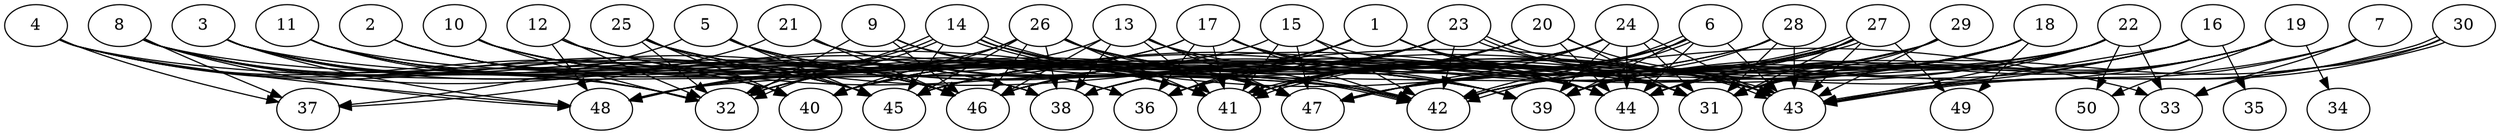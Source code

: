 // DAG automatically generated by daggen at Thu Oct  3 14:07:58 2019
// ./daggen --dot -n 50 --ccr 0.4 --fat 0.9 --regular 0.9 --density 0.6 --mindata 5242880 --maxdata 52428800 
digraph G {
  1 [size="125178880", alpha="0.14", expect_size="50071552"] 
  1 -> 31 [size ="50071552"]
  1 -> 36 [size ="50071552"]
  1 -> 40 [size ="50071552"]
  1 -> 43 [size ="50071552"]
  1 -> 44 [size ="50071552"]
  1 -> 45 [size ="50071552"]
  1 -> 46 [size ="50071552"]
  2 [size="63413760", alpha="0.09", expect_size="25365504"] 
  2 -> 36 [size ="25365504"]
  2 -> 38 [size ="25365504"]
  2 -> 41 [size ="25365504"]
  2 -> 45 [size ="25365504"]
  2 -> 46 [size ="25365504"]
  3 [size="55104000", alpha="0.11", expect_size="22041600"] 
  3 -> 32 [size ="22041600"]
  3 -> 36 [size ="22041600"]
  3 -> 42 [size ="22041600"]
  3 -> 45 [size ="22041600"]
  3 -> 46 [size ="22041600"]
  3 -> 48 [size ="22041600"]
  4 [size="99166720", alpha="0.18", expect_size="39666688"] 
  4 -> 37 [size ="39666688"]
  4 -> 40 [size ="39666688"]
  4 -> 42 [size ="39666688"]
  4 -> 45 [size ="39666688"]
  4 -> 46 [size ="39666688"]
  4 -> 48 [size ="39666688"]
  5 [size="54238720", alpha="0.09", expect_size="21695488"] 
  5 -> 37 [size ="21695488"]
  5 -> 39 [size ="21695488"]
  5 -> 41 [size ="21695488"]
  5 -> 42 [size ="21695488"]
  5 -> 45 [size ="21695488"]
  5 -> 46 [size ="21695488"]
  6 [size="40186880", alpha="0.12", expect_size="16074752"] 
  6 -> 39 [size ="16074752"]
  6 -> 41 [size ="16074752"]
  6 -> 42 [size ="16074752"]
  6 -> 42 [size ="16074752"]
  6 -> 43 [size ="16074752"]
  6 -> 44 [size ="16074752"]
  6 -> 46 [size ="16074752"]
  6 -> 47 [size ="16074752"]
  7 [size="72491520", alpha="0.18", expect_size="28996608"] 
  7 -> 33 [size ="28996608"]
  7 -> 43 [size ="28996608"]
  7 -> 44 [size ="28996608"]
  8 [size="56742400", alpha="0.09", expect_size="22696960"] 
  8 -> 32 [size ="22696960"]
  8 -> 37 [size ="22696960"]
  8 -> 40 [size ="22696960"]
  8 -> 41 [size ="22696960"]
  8 -> 44 [size ="22696960"]
  8 -> 45 [size ="22696960"]
  8 -> 48 [size ="22696960"]
  9 [size="63682560", alpha="0.17", expect_size="25473024"] 
  9 -> 32 [size ="25473024"]
  9 -> 41 [size ="25473024"]
  9 -> 44 [size ="25473024"]
  9 -> 46 [size ="25473024"]
  9 -> 47 [size ="25473024"]
  10 [size="32650240", alpha="0.00", expect_size="13060096"] 
  10 -> 32 [size ="13060096"]
  10 -> 38 [size ="13060096"]
  10 -> 41 [size ="13060096"]
  10 -> 46 [size ="13060096"]
  10 -> 47 [size ="13060096"]
  11 [size="105098240", alpha="0.03", expect_size="42039296"] 
  11 -> 31 [size ="42039296"]
  11 -> 32 [size ="42039296"]
  11 -> 38 [size ="42039296"]
  11 -> 40 [size ="42039296"]
  11 -> 46 [size ="42039296"]
  12 [size="68234240", alpha="0.02", expect_size="27293696"] 
  12 -> 32 [size ="27293696"]
  12 -> 39 [size ="27293696"]
  12 -> 41 [size ="27293696"]
  12 -> 47 [size ="27293696"]
  12 -> 48 [size ="27293696"]
  13 [size="122360320", alpha="0.12", expect_size="48944128"] 
  13 -> 31 [size ="48944128"]
  13 -> 32 [size ="48944128"]
  13 -> 38 [size ="48944128"]
  13 -> 41 [size ="48944128"]
  13 -> 42 [size ="48944128"]
  13 -> 46 [size ="48944128"]
  13 -> 47 [size ="48944128"]
  14 [size="71439360", alpha="0.12", expect_size="28575744"] 
  14 -> 32 [size ="28575744"]
  14 -> 32 [size ="28575744"]
  14 -> 33 [size ="28575744"]
  14 -> 42 [size ="28575744"]
  14 -> 42 [size ="28575744"]
  14 -> 43 [size ="28575744"]
  14 -> 45 [size ="28575744"]
  14 -> 47 [size ="28575744"]
  14 -> 48 [size ="28575744"]
  15 [size="60413440", alpha="0.11", expect_size="24165376"] 
  15 -> 31 [size ="24165376"]
  15 -> 32 [size ="24165376"]
  15 -> 41 [size ="24165376"]
  15 -> 42 [size ="24165376"]
  15 -> 47 [size ="24165376"]
  16 [size="114880000", alpha="0.18", expect_size="45952000"] 
  16 -> 31 [size ="45952000"]
  16 -> 35 [size ="45952000"]
  16 -> 42 [size ="45952000"]
  16 -> 43 [size ="45952000"]
  16 -> 44 [size ="45952000"]
  16 -> 47 [size ="45952000"]
  17 [size="66385920", alpha="0.00", expect_size="26554368"] 
  17 -> 31 [size ="26554368"]
  17 -> 32 [size ="26554368"]
  17 -> 36 [size ="26554368"]
  17 -> 39 [size ="26554368"]
  17 -> 41 [size ="26554368"]
  17 -> 42 [size ="26554368"]
  17 -> 44 [size ="26554368"]
  17 -> 48 [size ="26554368"]
  18 [size="54438400", alpha="0.11", expect_size="21775360"] 
  18 -> 31 [size ="21775360"]
  18 -> 39 [size ="21775360"]
  18 -> 41 [size ="21775360"]
  18 -> 42 [size ="21775360"]
  18 -> 44 [size ="21775360"]
  18 -> 46 [size ="21775360"]
  18 -> 47 [size ="21775360"]
  18 -> 49 [size ="21775360"]
  19 [size="109998080", alpha="0.09", expect_size="43999232"] 
  19 -> 31 [size ="43999232"]
  19 -> 34 [size ="43999232"]
  19 -> 39 [size ="43999232"]
  19 -> 42 [size ="43999232"]
  19 -> 44 [size ="43999232"]
  19 -> 50 [size ="43999232"]
  20 [size="93422080", alpha="0.14", expect_size="37368832"] 
  20 -> 31 [size ="37368832"]
  20 -> 38 [size ="37368832"]
  20 -> 40 [size ="37368832"]
  20 -> 41 [size ="37368832"]
  20 -> 43 [size ="37368832"]
  20 -> 44 [size ="37368832"]
  20 -> 46 [size ="37368832"]
  21 [size="95692800", alpha="0.18", expect_size="38277120"] 
  21 -> 37 [size ="38277120"]
  21 -> 39 [size ="38277120"]
  21 -> 44 [size ="38277120"]
  21 -> 46 [size ="38277120"]
  22 [size="115645440", alpha="0.11", expect_size="46258176"] 
  22 -> 31 [size ="46258176"]
  22 -> 33 [size ="46258176"]
  22 -> 36 [size ="46258176"]
  22 -> 39 [size ="46258176"]
  22 -> 40 [size ="46258176"]
  22 -> 42 [size ="46258176"]
  22 -> 43 [size ="46258176"]
  22 -> 44 [size ="46258176"]
  22 -> 48 [size ="46258176"]
  22 -> 50 [size ="46258176"]
  23 [size="129223680", alpha="0.11", expect_size="51689472"] 
  23 -> 31 [size ="51689472"]
  23 -> 32 [size ="51689472"]
  23 -> 36 [size ="51689472"]
  23 -> 40 [size ="51689472"]
  23 -> 42 [size ="51689472"]
  23 -> 43 [size ="51689472"]
  23 -> 43 [size ="51689472"]
  23 -> 45 [size ="51689472"]
  24 [size="83240960", alpha="0.05", expect_size="33296384"] 
  24 -> 31 [size ="33296384"]
  24 -> 39 [size ="33296384"]
  24 -> 41 [size ="33296384"]
  24 -> 43 [size ="33296384"]
  24 -> 44 [size ="33296384"]
  24 -> 45 [size ="33296384"]
  24 -> 46 [size ="33296384"]
  24 -> 47 [size ="33296384"]
  25 [size="35758080", alpha="0.07", expect_size="14303232"] 
  25 -> 32 [size ="14303232"]
  25 -> 40 [size ="14303232"]
  25 -> 41 [size ="14303232"]
  25 -> 43 [size ="14303232"]
  25 -> 45 [size ="14303232"]
  25 -> 47 [size ="14303232"]
  26 [size="99957760", alpha="0.13", expect_size="39983104"] 
  26 -> 38 [size ="39983104"]
  26 -> 39 [size ="39983104"]
  26 -> 40 [size ="39983104"]
  26 -> 41 [size ="39983104"]
  26 -> 43 [size ="39983104"]
  26 -> 44 [size ="39983104"]
  26 -> 45 [size ="39983104"]
  26 -> 46 [size ="39983104"]
  26 -> 47 [size ="39983104"]
  26 -> 48 [size ="39983104"]
  27 [size="89896960", alpha="0.09", expect_size="35958784"] 
  27 -> 31 [size ="35958784"]
  27 -> 38 [size ="35958784"]
  27 -> 41 [size ="35958784"]
  27 -> 41 [size ="35958784"]
  27 -> 42 [size ="35958784"]
  27 -> 43 [size ="35958784"]
  27 -> 44 [size ="35958784"]
  27 -> 45 [size ="35958784"]
  27 -> 47 [size ="35958784"]
  27 -> 49 [size ="35958784"]
  28 [size="92421120", alpha="0.13", expect_size="36968448"] 
  28 -> 31 [size ="36968448"]
  28 -> 38 [size ="36968448"]
  28 -> 39 [size ="36968448"]
  28 -> 43 [size ="36968448"]
  28 -> 46 [size ="36968448"]
  29 [size="41469440", alpha="0.05", expect_size="16587776"] 
  29 -> 31 [size ="16587776"]
  29 -> 39 [size ="16587776"]
  29 -> 41 [size ="16587776"]
  29 -> 43 [size ="16587776"]
  29 -> 45 [size ="16587776"]
  30 [size="91955200", alpha="0.00", expect_size="36782080"] 
  30 -> 31 [size ="36782080"]
  30 -> 33 [size ="36782080"]
  30 -> 43 [size ="36782080"]
  30 -> 43 [size ="36782080"]
  31 [size="55557120", alpha="0.11", expect_size="22222848"] 
  32 [size="44346880", alpha="0.12", expect_size="17738752"] 
  33 [size="108631040", alpha="0.10", expect_size="43452416"] 
  34 [size="54481920", alpha="0.19", expect_size="21792768"] 
  35 [size="85923840", alpha="0.16", expect_size="34369536"] 
  36 [size="126128640", alpha="0.10", expect_size="50451456"] 
  37 [size="84208640", alpha="0.13", expect_size="33683456"] 
  38 [size="19550720", alpha="0.03", expect_size="7820288"] 
  39 [size="93760000", alpha="0.10", expect_size="37504000"] 
  40 [size="121477120", alpha="0.10", expect_size="48590848"] 
  41 [size="122252800", alpha="0.04", expect_size="48901120"] 
  42 [size="70110720", alpha="0.16", expect_size="28044288"] 
  43 [size="20180480", alpha="0.07", expect_size="8072192"] 
  44 [size="81715200", alpha="0.10", expect_size="32686080"] 
  45 [size="77120000", alpha="0.17", expect_size="30848000"] 
  46 [size="53698560", alpha="0.19", expect_size="21479424"] 
  47 [size="113228800", alpha="0.13", expect_size="45291520"] 
  48 [size="73057280", alpha="0.01", expect_size="29222912"] 
  49 [size="92482560", alpha="0.14", expect_size="36993024"] 
  50 [size="32468480", alpha="0.01", expect_size="12987392"] 
}

